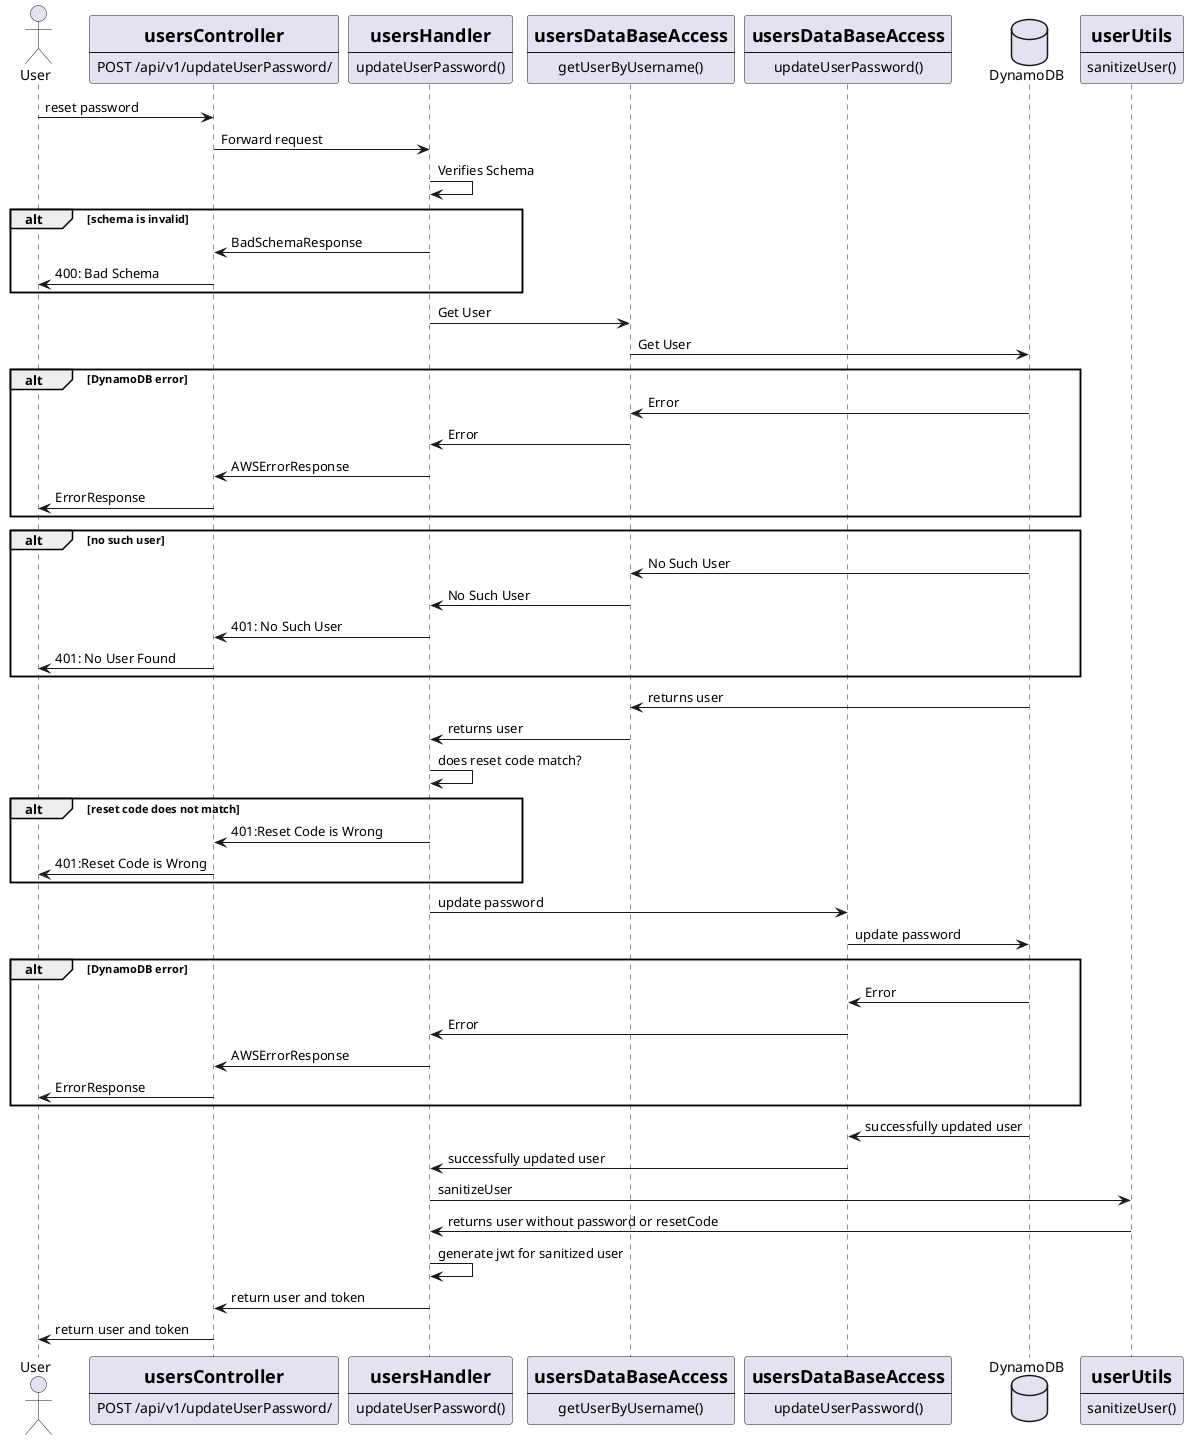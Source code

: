 @startuml
actor User
participant Endpoint[
    =usersController
    ----
    POST /api/v1/updateUserPassword/
]
participant usersHandler.updateUserPassword[
    =usersHandler
    ----
    updateUserPassword()
]
participant getUserByUsername[
    =usersDataBaseAccess
    ----
    getUserByUsername()
]
participant usersDataBaseAccess.updateUserPassword[
    =usersDataBaseAccess
    ----
    updateUserPassword()
]
database DynamoDB
participant sanitizeUser[
    =userUtils
    ----
    sanitizeUser()
]

User -> Endpoint: reset password
Endpoint -> usersHandler.updateUserPassword: Forward request
usersHandler.updateUserPassword -> usersHandler.updateUserPassword: Verifies Schema

alt schema is invalid
usersHandler.updateUserPassword -> Endpoint: BadSchemaResponse
Endpoint -> User: 400: Bad Schema 
end

usersHandler.updateUserPassword -> getUserByUsername: Get User
getUserByUsername -> DynamoDB: Get User

alt DynamoDB error
DynamoDB -> getUserByUsername: Error
getUserByUsername -> usersHandler.updateUserPassword: Error
usersHandler.updateUserPassword -> Endpoint: AWSErrorResponse
Endpoint -> User: ErrorResponse
end

alt no such user
DynamoDB -> getUserByUsername: No Such User
getUserByUsername -> usersHandler.updateUserPassword: No Such User
usersHandler.updateUserPassword -> Endpoint: 401: No Such User
Endpoint -> User: 401: No User Found
end

DynamoDB -> getUserByUsername: returns user
getUserByUsername -> usersHandler.updateUserPassword: returns user
usersHandler.updateUserPassword ->usersHandler.updateUserPassword: does reset code match?

alt reset code does not match
usersHandler.updateUserPassword -> Endpoint: 401:Reset Code is Wrong
Endpoint -> User: 401:Reset Code is Wrong
end

usersHandler.updateUserPassword -> usersDataBaseAccess.updateUserPassword: update password
usersDataBaseAccess.updateUserPassword -> DynamoDB: update password

alt DynamoDB error
DynamoDB -> usersDataBaseAccess.updateUserPassword: Error
usersDataBaseAccess.updateUserPassword -> usersHandler.updateUserPassword: Error
usersHandler.updateUserPassword -> Endpoint: AWSErrorResponse
Endpoint -> User: ErrorResponse
end

DynamoDB -> usersDataBaseAccess.updateUserPassword: successfully updated user
usersDataBaseAccess.updateUserPassword -> usersHandler.updateUserPassword: successfully updated user

usersHandler.updateUserPassword -> sanitizeUser: sanitizeUser
sanitizeUser -> usersHandler.updateUserPassword: returns user without password or resetCode
usersHandler.updateUserPassword -> usersHandler.updateUserPassword: generate jwt for sanitized user
usersHandler.updateUserPassword -> Endpoint: return user and token
Endpoint -> User: return user and token
@enduml